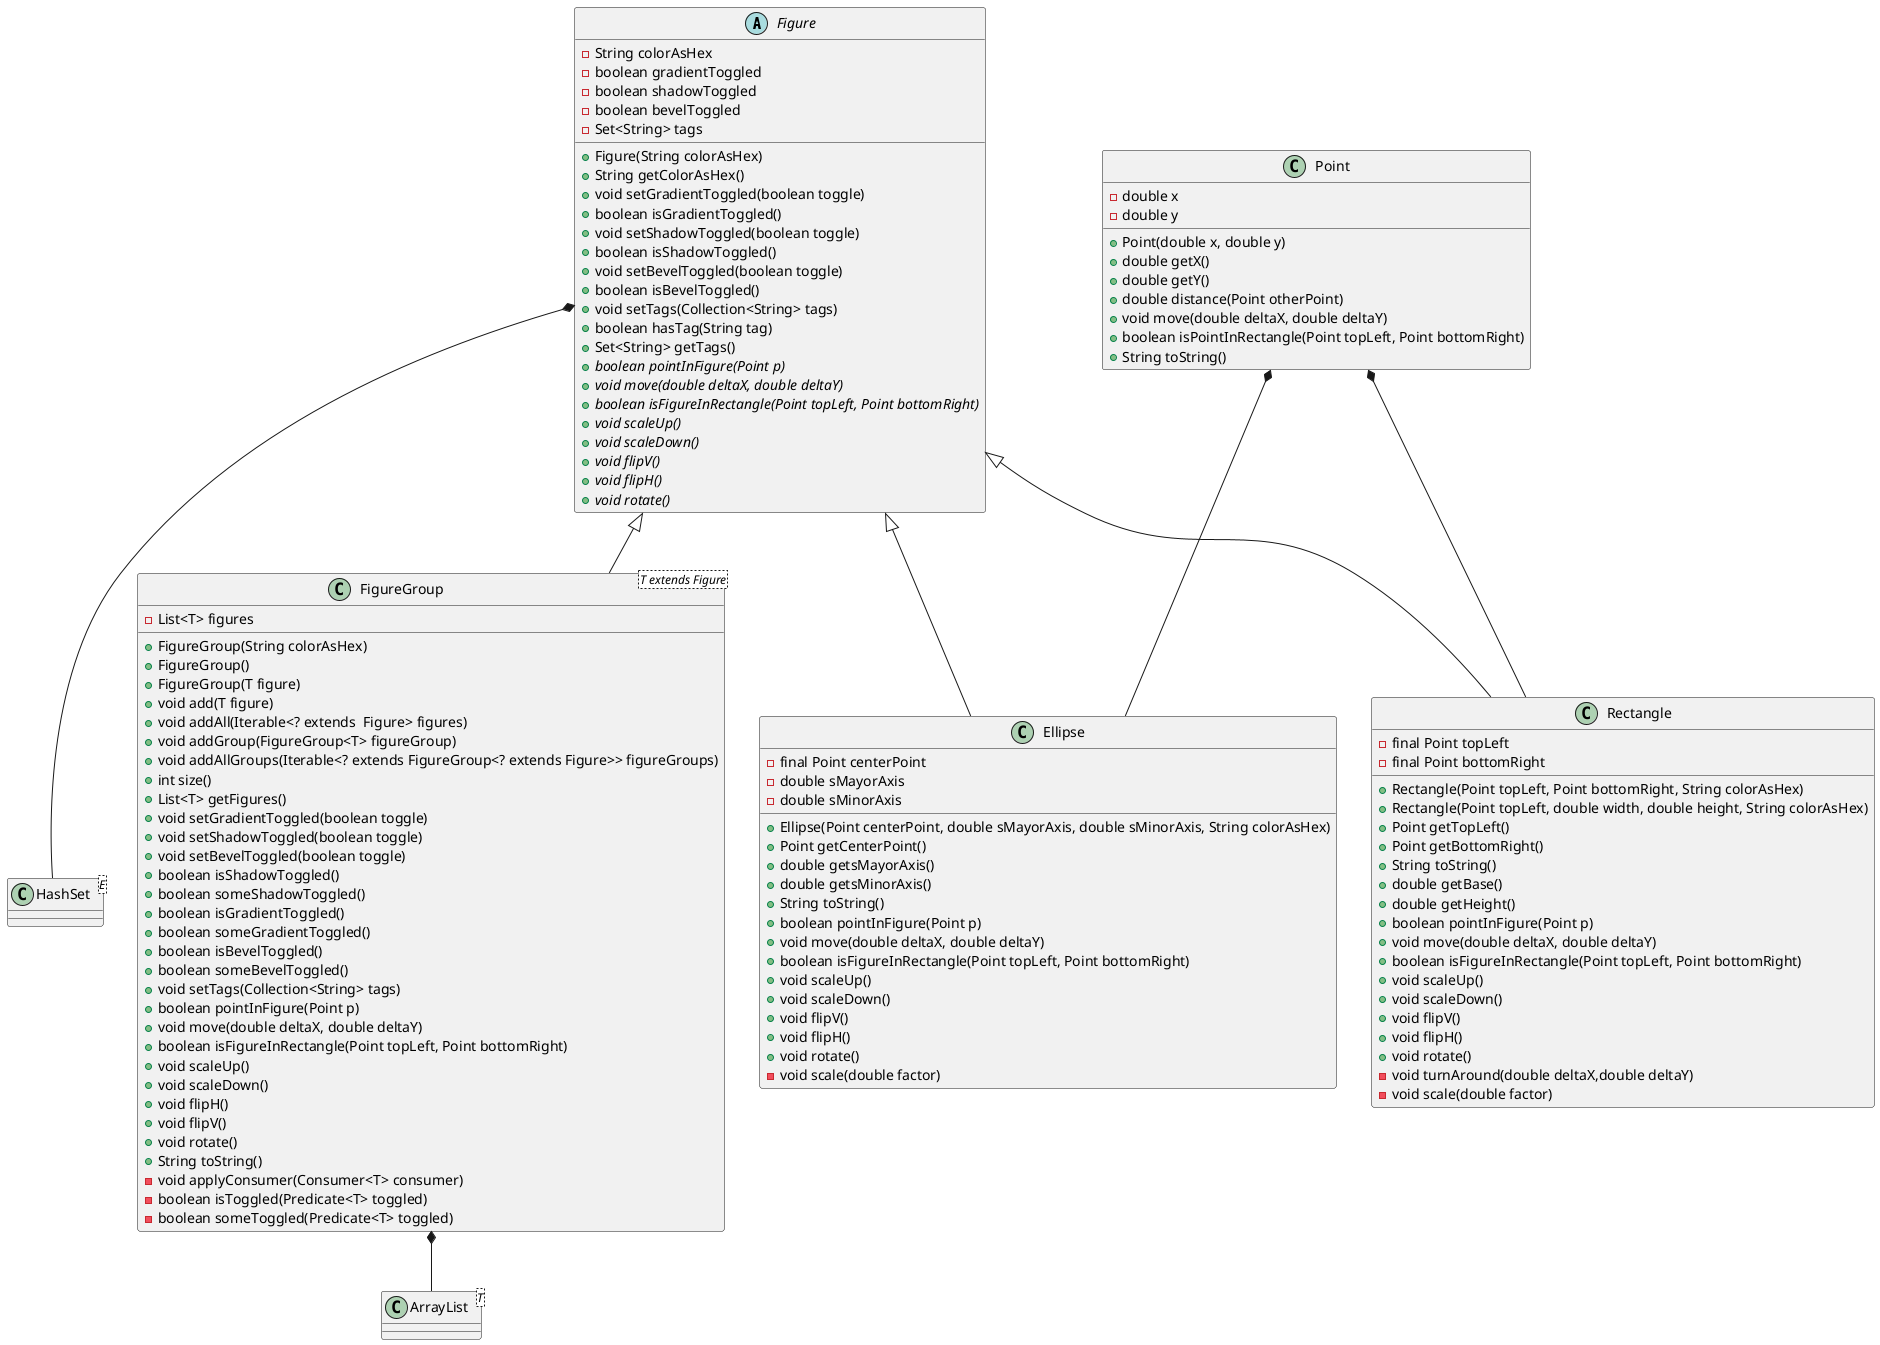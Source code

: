 @startuml
abstract class Figure{
    -String colorAsHex
    -boolean gradientToggled 
    -boolean shadowToggled 
    -boolean bevelToggled 
    -Set<String> tags

    +Figure(String colorAsHex)
    +String getColorAsHex()
    +void setGradientToggled(boolean toggle)
    +boolean isGradientToggled()
    +void setShadowToggled(boolean toggle)
    +boolean isShadowToggled()
    +void setBevelToggled(boolean toggle)
    +boolean isBevelToggled()
    +void setTags(Collection<String> tags)
    +boolean hasTag(String tag)
    +Set<String> getTags()
    +{abstract} boolean pointInFigure(Point p)
    +{abstract} void move(double deltaX, double deltaY)
    +{abstract} boolean isFigureInRectangle(Point topLeft, Point bottomRight)
    +{abstract} void scaleUp()
    +{abstract} void scaleDown()
    +{abstract} void flipV()
    +{abstract} void flipH()
    +{abstract} void rotate()
}
class ArrayList<T>{}
class HashSet<E>{}


class Ellipse{
    -final Point centerPoint
    -double sMayorAxis
    -double sMinorAxis
    +Ellipse(Point centerPoint, double sMayorAxis, double sMinorAxis, String colorAsHex)
    +Point getCenterPoint()
    +double getsMayorAxis()
    +double getsMinorAxis()
    +String toString()
    +boolean pointInFigure(Point p)
    +void move(double deltaX, double deltaY)
    +boolean isFigureInRectangle(Point topLeft, Point bottomRight)
    +void scaleUp()
    +void scaleDown()
    +void flipV()
    +void flipH()
    +void rotate()
    -void scale(double factor)
}

class Rectangle{
   -final Point topLeft
   -final Point bottomRight
    +Rectangle(Point topLeft, Point bottomRight, String colorAsHex)
    +Rectangle(Point topLeft, double width, double height, String colorAsHex)
    +Point getTopLeft() 
    +Point getBottomRight()
    +String toString()
    +double getBase()
    +double getHeight()
    +boolean pointInFigure(Point p)
    +void move(double deltaX, double deltaY)
    +boolean isFigureInRectangle(Point topLeft, Point bottomRight)
    +void scaleUp()
    +void scaleDown()
    +void flipV()
    +void flipH()
    +void rotate()
    -void turnAround(double deltaX,double deltaY)
    -void scale(double factor)

}

class Point{

    -double x
    -double y
    +Point(double x, double y)
    +double getX()
    +double getY()
    +double distance(Point otherPoint)
    +void move(double deltaX, double deltaY)
    +boolean isPointInRectangle(Point topLeft, Point bottomRight)
    +String toString()
}

class FigureGroup<T extends Figure> {
    -List<T> figures
    +FigureGroup(String colorAsHex)
    +FigureGroup()
    +FigureGroup(T figure)
    +void add(T figure)
    +void addAll(Iterable<? extends  Figure> figures)
    +void addGroup(FigureGroup<T> figureGroup)
    +void addAllGroups(Iterable<? extends FigureGroup<? extends Figure>> figureGroups)
    +int size()
    +List<T> getFigures()
    +void setGradientToggled(boolean toggle)
    +void setShadowToggled(boolean toggle)
    +void setBevelToggled(boolean toggle)
    +boolean isShadowToggled()
    +boolean someShadowToggled()
    +boolean isGradientToggled()
    +boolean someGradientToggled()
    +boolean isBevelToggled()
    +boolean someBevelToggled()
    +void setTags(Collection<String> tags)
    +boolean pointInFigure(Point p)
    +void move(double deltaX, double deltaY)
    +boolean isFigureInRectangle(Point topLeft, Point bottomRight)
    +void scaleUp()
    +void scaleDown() 
    +void flipH()
    +void flipV()
    +void rotate() 
    +String toString()
    -void applyConsumer(Consumer<T> consumer)
    -boolean isToggled(Predicate<T> toggled)
    -boolean someToggled(Predicate<T> toggled)
}

FigureGroup *-- ArrayList
Figure <|-- FigureGroup 
Figure <|-- Rectangle
Figure <|-- Ellipse 
Figure *-- HashSet
Point *-- Rectangle
Point *-- Ellipse
@enduml
